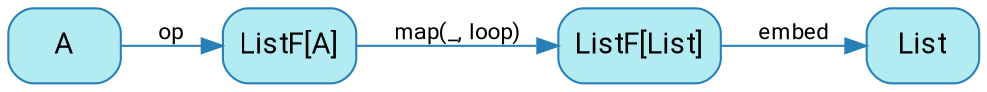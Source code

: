 digraph {
    bgcolor=transparent
    splines=false
    rankdir=LR

    // Default theme: enabled
    node[shape="rectangle" style="rounded,filled" color="#2980B9" fillcolor="#b2ebf2" fontcolor="#000000" fontname="Segoe UI,Roboto,Helvetica,Arial,sans-serif"]
    edge [color="#2980B9" fontcolor="#000000" fontname="Segoe UI,Roboto,Helvetica,Arial,sans-serif" fontsize=11 fontsize=11]

    ListFA[label="ListF[A]"]
    ListFList[label="ListF[List]"]

    A         -> ListFA[label=op]
    ListFA    -> ListFList[label="map(_, loop)"]
    ListFList -> List[label=embed]
}
